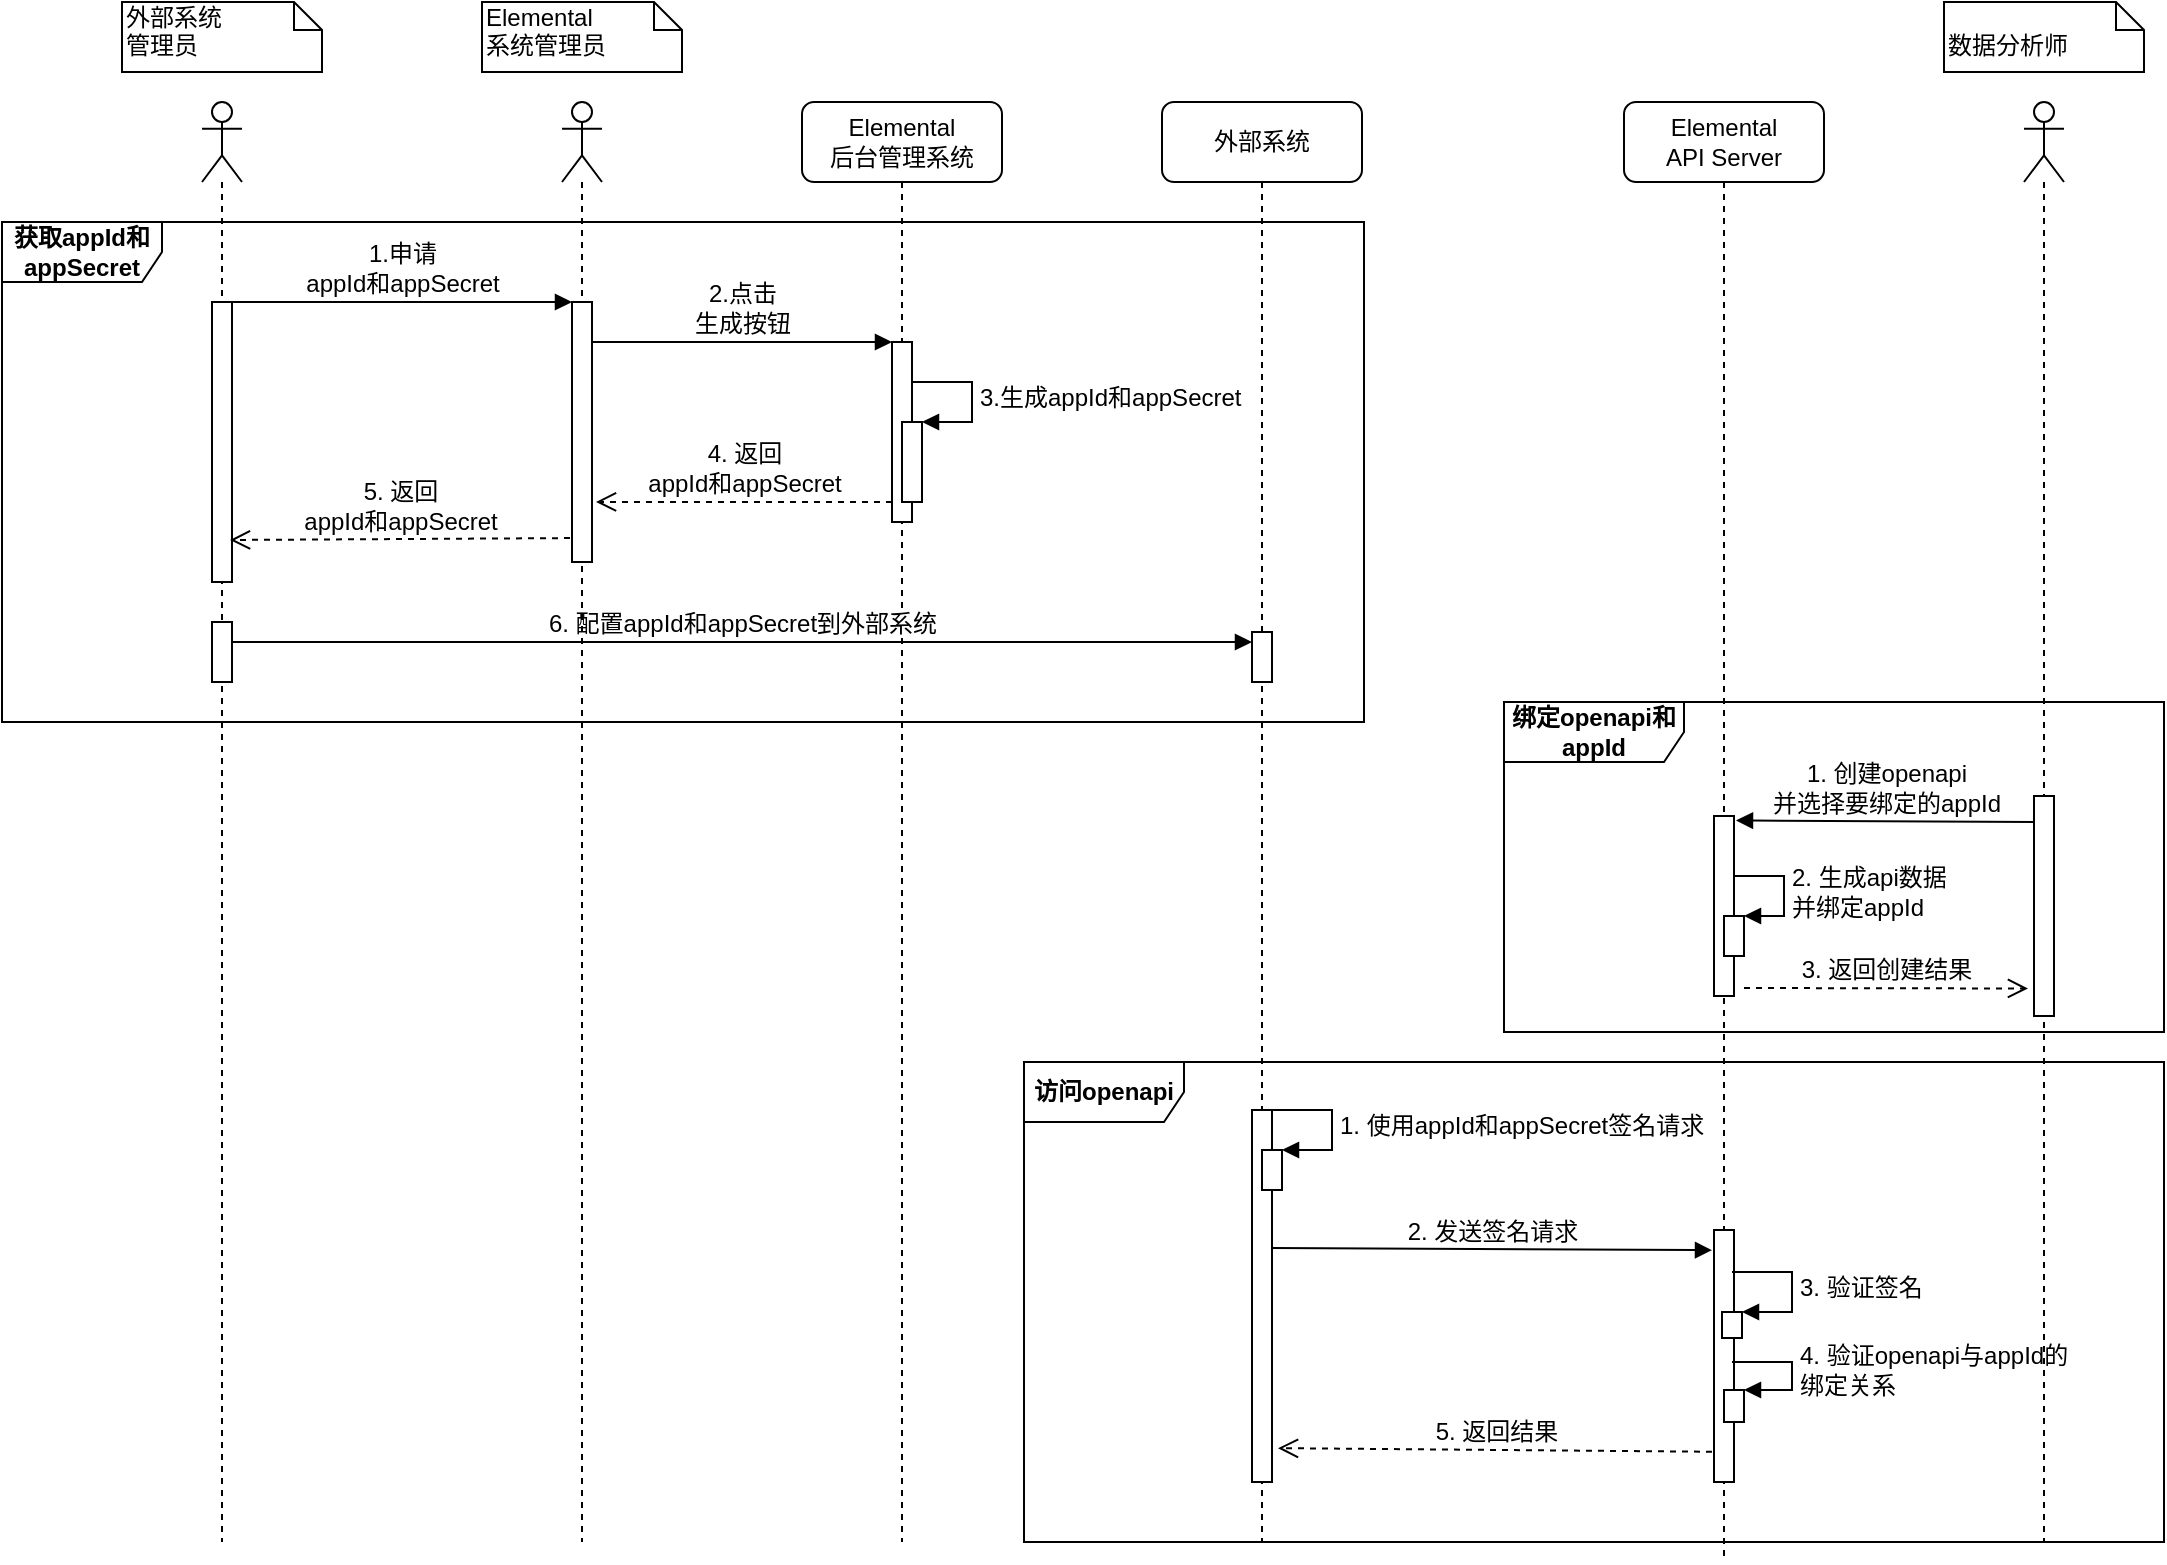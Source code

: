 <mxfile version="16.2.4" type="github">
  <diagram name="Page-1" id="13e1069c-82ec-6db2-03f1-153e76fe0fe0">
    <mxGraphModel dx="1426" dy="712" grid="1" gridSize="10" guides="1" tooltips="1" connect="1" arrows="1" fold="1" page="1" pageScale="1" pageWidth="1100" pageHeight="850" background="none" math="0" shadow="0">
      <root>
        <mxCell id="0" />
        <mxCell id="1" parent="0" />
        <mxCell id="xff1_yttpSl-KTZtrj1X-29" value="&lt;b&gt;访问openapi&lt;/b&gt;" style="shape=umlFrame;whiteSpace=wrap;html=1;width=80;height=30;" vertex="1" parent="1">
          <mxGeometry x="550" y="560" width="570" height="240" as="geometry" />
        </mxCell>
        <mxCell id="xff1_yttpSl-KTZtrj1X-27" value="&lt;b&gt;获取appId和appSecret&lt;/b&gt;" style="shape=umlFrame;whiteSpace=wrap;html=1;width=80;height=30;" vertex="1" parent="1">
          <mxGeometry x="39" y="140" width="681" height="250" as="geometry" />
        </mxCell>
        <mxCell id="7baba1c4bc27f4b0-3" value="&lt;font face=&quot;Helvetica&quot;&gt;&lt;span&gt;Elemental&lt;/span&gt;&lt;br&gt;&lt;span&gt;后台管理系统&lt;/span&gt;&lt;/font&gt;" style="shape=umlLifeline;perimeter=lifelinePerimeter;whiteSpace=wrap;html=1;container=1;collapsible=0;recursiveResize=0;outlineConnect=0;rounded=1;shadow=0;comic=0;labelBackgroundColor=none;strokeWidth=1;fontFamily=Verdana;fontSize=12;align=center;" parent="1" vertex="1">
          <mxGeometry x="439" y="80" width="100" height="720" as="geometry" />
        </mxCell>
        <mxCell id="7baba1c4bc27f4b0-13" value="" style="html=1;points=[];perimeter=orthogonalPerimeter;rounded=0;shadow=0;comic=0;labelBackgroundColor=none;strokeWidth=1;fontFamily=Verdana;fontSize=12;align=center;" parent="7baba1c4bc27f4b0-3" vertex="1">
          <mxGeometry x="45" y="120" width="10" height="90" as="geometry" />
        </mxCell>
        <mxCell id="xff1_yttpSl-KTZtrj1X-2" value="" style="html=1;points=[];perimeter=orthogonalPerimeter;" vertex="1" parent="7baba1c4bc27f4b0-3">
          <mxGeometry x="50" y="160" width="10" height="40" as="geometry" />
        </mxCell>
        <mxCell id="xff1_yttpSl-KTZtrj1X-3" value="&lt;font style=&quot;font-size: 12px&quot;&gt;3.生成appId和appSecret&lt;/font&gt;" style="edgeStyle=orthogonalEdgeStyle;html=1;align=left;spacingLeft=2;endArrow=block;rounded=0;entryX=1;entryY=0;" edge="1" target="xff1_yttpSl-KTZtrj1X-2" parent="7baba1c4bc27f4b0-3">
          <mxGeometry relative="1" as="geometry">
            <mxPoint x="55" y="140" as="sourcePoint" />
            <Array as="points">
              <mxPoint x="85" y="140" />
            </Array>
          </mxGeometry>
        </mxCell>
        <mxCell id="xff1_yttpSl-KTZtrj1X-11" value="&lt;font style=&quot;font-size: 12px&quot;&gt;4. 返回&lt;br&gt;appId和appSecret&lt;/font&gt;" style="html=1;verticalAlign=bottom;endArrow=open;dashed=1;endSize=8;rounded=0;entryX=1.2;entryY=0.769;entryDx=0;entryDy=0;entryPerimeter=0;" edge="1" parent="7baba1c4bc27f4b0-3" target="xff1_yttpSl-KTZtrj1X-10">
          <mxGeometry relative="1" as="geometry">
            <mxPoint x="45" y="200" as="sourcePoint" />
            <mxPoint x="-35" y="200" as="targetPoint" />
          </mxGeometry>
        </mxCell>
        <mxCell id="7baba1c4bc27f4b0-4" value="&lt;span&gt;&lt;font face=&quot;Helvetica&quot;&gt;外部系统&lt;/font&gt;&lt;/span&gt;" style="shape=umlLifeline;perimeter=lifelinePerimeter;whiteSpace=wrap;html=1;container=1;collapsible=0;recursiveResize=0;outlineConnect=0;rounded=1;shadow=0;comic=0;labelBackgroundColor=none;strokeWidth=1;fontFamily=Verdana;fontSize=12;align=center;" parent="1" vertex="1">
          <mxGeometry x="619" y="80" width="100" height="720" as="geometry" />
        </mxCell>
        <mxCell id="xff1_yttpSl-KTZtrj1X-19" value="" style="html=1;points=[];perimeter=orthogonalPerimeter;" vertex="1" parent="7baba1c4bc27f4b0-4">
          <mxGeometry x="45" y="265" width="10" height="25" as="geometry" />
        </mxCell>
        <mxCell id="xff1_yttpSl-KTZtrj1X-21" value="&lt;font style=&quot;font-size: 12px&quot;&gt;6. 配置appId和appSecret到外部系统&lt;/font&gt;" style="html=1;verticalAlign=bottom;endArrow=block;rounded=0;exitX=1;exitY=0.333;exitDx=0;exitDy=0;exitPerimeter=0;" edge="1" parent="7baba1c4bc27f4b0-4" source="xff1_yttpSl-KTZtrj1X-15">
          <mxGeometry width="80" relative="1" as="geometry">
            <mxPoint x="-450" y="270" as="sourcePoint" />
            <mxPoint x="45" y="270" as="targetPoint" />
          </mxGeometry>
        </mxCell>
        <mxCell id="7baba1c4bc27f4b0-5" value="&lt;font face=&quot;Helvetica&quot;&gt;&lt;span&gt;Elemental&lt;/span&gt;&lt;br&gt;&lt;span&gt;API Server&lt;/span&gt;&lt;/font&gt;" style="shape=umlLifeline;perimeter=lifelinePerimeter;whiteSpace=wrap;html=1;container=1;collapsible=0;recursiveResize=0;outlineConnect=0;rounded=1;shadow=0;comic=0;labelBackgroundColor=none;strokeWidth=1;fontFamily=Verdana;fontSize=12;align=center;" parent="1" vertex="1">
          <mxGeometry x="850" y="80" width="100" height="730" as="geometry" />
        </mxCell>
        <mxCell id="xff1_yttpSl-KTZtrj1X-22" value="" style="html=1;points=[];perimeter=orthogonalPerimeter;" vertex="1" parent="7baba1c4bc27f4b0-5">
          <mxGeometry x="45" y="564" width="10" height="126" as="geometry" />
        </mxCell>
        <mxCell id="xff1_yttpSl-KTZtrj1X-35" value="" style="html=1;points=[];perimeter=orthogonalPerimeter;fontFamily=Helvetica;fontSize=12;" vertex="1" parent="7baba1c4bc27f4b0-5">
          <mxGeometry x="45" y="357" width="10" height="90" as="geometry" />
        </mxCell>
        <mxCell id="xff1_yttpSl-KTZtrj1X-47" value="" style="html=1;points=[];perimeter=orthogonalPerimeter;fontFamily=Helvetica;fontSize=12;" vertex="1" parent="7baba1c4bc27f4b0-5">
          <mxGeometry x="50" y="644" width="10" height="16" as="geometry" />
        </mxCell>
        <mxCell id="xff1_yttpSl-KTZtrj1X-48" value="4. 验证openapi与appId的&lt;br&gt;绑定关系" style="edgeStyle=orthogonalEdgeStyle;html=1;align=left;spacingLeft=2;endArrow=block;rounded=0;entryX=1;entryY=0;fontFamily=Helvetica;fontSize=12;" edge="1" target="xff1_yttpSl-KTZtrj1X-47" parent="7baba1c4bc27f4b0-5">
          <mxGeometry relative="1" as="geometry">
            <mxPoint x="54" y="630" as="sourcePoint" />
            <Array as="points">
              <mxPoint x="84" y="630" />
            </Array>
          </mxGeometry>
        </mxCell>
        <mxCell id="xff1_yttpSl-KTZtrj1X-51" value="" style="html=1;points=[];perimeter=orthogonalPerimeter;fontFamily=Helvetica;fontSize=12;" vertex="1" parent="7baba1c4bc27f4b0-5">
          <mxGeometry x="50" y="407" width="10" height="20" as="geometry" />
        </mxCell>
        <mxCell id="xff1_yttpSl-KTZtrj1X-52" value="2. 生成api数据&lt;br&gt;并绑定appId" style="edgeStyle=orthogonalEdgeStyle;html=1;align=left;spacingLeft=2;endArrow=block;rounded=0;entryX=1;entryY=0;fontFamily=Helvetica;fontSize=12;" edge="1" target="xff1_yttpSl-KTZtrj1X-51" parent="7baba1c4bc27f4b0-5">
          <mxGeometry relative="1" as="geometry">
            <mxPoint x="55" y="387" as="sourcePoint" />
            <Array as="points">
              <mxPoint x="80" y="387" />
            </Array>
          </mxGeometry>
        </mxCell>
        <mxCell id="7baba1c4bc27f4b0-22" value="" style="html=1;points=[];perimeter=orthogonalPerimeter;rounded=0;shadow=0;comic=0;labelBackgroundColor=none;strokeWidth=1;fontFamily=Verdana;fontSize=12;align=center;" parent="1" vertex="1">
          <mxGeometry x="664" y="584" width="10" height="186" as="geometry" />
        </mxCell>
        <mxCell id="7baba1c4bc27f4b0-11" value="&lt;font face=&quot;Helvetica&quot;&gt;1.申请&lt;br&gt;appId和appSecret&lt;/font&gt;" style="html=1;verticalAlign=bottom;endArrow=block;entryX=0;entryY=0;labelBackgroundColor=none;fontFamily=Verdana;fontSize=12;edgeStyle=elbowEdgeStyle;elbow=vertical;" parent="1" edge="1">
          <mxGeometry relative="1" as="geometry">
            <mxPoint x="154" y="180" as="sourcePoint" />
            <mxPoint x="324" y="180" as="targetPoint" />
          </mxGeometry>
        </mxCell>
        <mxCell id="7baba1c4bc27f4b0-14" value="&lt;font face=&quot;Helvetica&quot;&gt;2.点击&lt;br&gt;生成按钮&lt;/font&gt;" style="html=1;verticalAlign=bottom;endArrow=block;entryX=0;entryY=0;labelBackgroundColor=none;fontFamily=Verdana;fontSize=12;edgeStyle=elbowEdgeStyle;elbow=vertical;" parent="1" target="7baba1c4bc27f4b0-13" edge="1">
          <mxGeometry relative="1" as="geometry">
            <mxPoint x="334" y="200" as="sourcePoint" />
          </mxGeometry>
        </mxCell>
        <mxCell id="7baba1c4bc27f4b0-40" value="&lt;span style=&quot;font-family: &amp;#34;helvetica&amp;#34; ; text-align: center&quot;&gt;外部系统&lt;br&gt;管理员&lt;/span&gt;" style="shape=note;whiteSpace=wrap;html=1;size=14;verticalAlign=top;align=left;spacingTop=-6;rounded=0;shadow=0;comic=0;labelBackgroundColor=none;strokeWidth=1;fontFamily=Verdana;fontSize=12" parent="1" vertex="1">
          <mxGeometry x="99" y="30" width="100" height="35" as="geometry" />
        </mxCell>
        <mxCell id="7baba1c4bc27f4b0-41" value="&lt;font face=&quot;Helvetica&quot;&gt;&lt;span style=&quot;text-align: center&quot;&gt;Elemental&lt;/span&gt;&lt;br style=&quot;text-align: center&quot;&gt;&lt;span style=&quot;text-align: center&quot;&gt;系统管理员&lt;/span&gt;&lt;/font&gt;" style="shape=note;whiteSpace=wrap;html=1;size=14;verticalAlign=top;align=left;spacingTop=-6;rounded=0;shadow=0;comic=0;labelBackgroundColor=none;strokeWidth=1;fontFamily=Verdana;fontSize=12" parent="1" vertex="1">
          <mxGeometry x="279" y="30" width="100" height="35" as="geometry" />
        </mxCell>
        <mxCell id="xff1_yttpSl-KTZtrj1X-7" value="" style="shape=umlLifeline;participant=umlActor;perimeter=lifelinePerimeter;whiteSpace=wrap;html=1;container=1;collapsible=0;recursiveResize=0;verticalAlign=top;spacingTop=36;outlineConnect=0;" vertex="1" parent="1">
          <mxGeometry x="139" y="80" width="20" height="720" as="geometry" />
        </mxCell>
        <mxCell id="xff1_yttpSl-KTZtrj1X-8" value="" style="html=1;points=[];perimeter=orthogonalPerimeter;" vertex="1" parent="xff1_yttpSl-KTZtrj1X-7">
          <mxGeometry x="5" y="100" width="10" height="140" as="geometry" />
        </mxCell>
        <mxCell id="xff1_yttpSl-KTZtrj1X-15" value="" style="html=1;points=[];perimeter=orthogonalPerimeter;" vertex="1" parent="xff1_yttpSl-KTZtrj1X-7">
          <mxGeometry x="5" y="260" width="10" height="30" as="geometry" />
        </mxCell>
        <mxCell id="xff1_yttpSl-KTZtrj1X-9" value="" style="shape=umlLifeline;participant=umlActor;perimeter=lifelinePerimeter;whiteSpace=wrap;html=1;container=1;collapsible=0;recursiveResize=0;verticalAlign=top;spacingTop=36;outlineConnect=0;" vertex="1" parent="1">
          <mxGeometry x="319" y="80" width="20" height="720" as="geometry" />
        </mxCell>
        <mxCell id="xff1_yttpSl-KTZtrj1X-10" value="" style="html=1;points=[];perimeter=orthogonalPerimeter;" vertex="1" parent="xff1_yttpSl-KTZtrj1X-9">
          <mxGeometry x="5" y="100" width="10" height="130" as="geometry" />
        </mxCell>
        <mxCell id="xff1_yttpSl-KTZtrj1X-12" value="&lt;font style=&quot;font-size: 12px&quot;&gt;5. 返回&lt;br&gt;appId和appSecret&lt;/font&gt;" style="html=1;verticalAlign=bottom;endArrow=open;dashed=1;endSize=8;rounded=0;entryX=0.9;entryY=0.85;entryDx=0;entryDy=0;entryPerimeter=0;exitX=-0.1;exitY=0.908;exitDx=0;exitDy=0;exitPerimeter=0;" edge="1" parent="1" source="xff1_yttpSl-KTZtrj1X-10" target="xff1_yttpSl-KTZtrj1X-8">
          <mxGeometry relative="1" as="geometry">
            <mxPoint x="319" y="299" as="sourcePoint" />
            <mxPoint x="239" y="300" as="targetPoint" />
          </mxGeometry>
        </mxCell>
        <mxCell id="xff1_yttpSl-KTZtrj1X-23" value="" style="html=1;points=[];perimeter=orthogonalPerimeter;" vertex="1" parent="1">
          <mxGeometry x="669" y="604" width="10" height="20" as="geometry" />
        </mxCell>
        <mxCell id="xff1_yttpSl-KTZtrj1X-24" value="&lt;font style=&quot;font-size: 12px&quot;&gt;1. 使用appId和appSecret签名请求&lt;/font&gt;" style="edgeStyle=orthogonalEdgeStyle;html=1;align=left;spacingLeft=2;endArrow=block;rounded=0;entryX=1;entryY=0;" edge="1" target="xff1_yttpSl-KTZtrj1X-23" parent="1">
          <mxGeometry relative="1" as="geometry">
            <mxPoint x="674" y="584" as="sourcePoint" />
            <Array as="points">
              <mxPoint x="704" y="584" />
            </Array>
          </mxGeometry>
        </mxCell>
        <mxCell id="xff1_yttpSl-KTZtrj1X-25" value="&lt;font style=&quot;font-size: 12px&quot;&gt;2. 发送签名请求&lt;/font&gt;" style="html=1;verticalAlign=bottom;endArrow=block;rounded=0;entryX=-0.1;entryY=0.08;entryDx=0;entryDy=0;entryPerimeter=0;" edge="1" parent="1" target="xff1_yttpSl-KTZtrj1X-22">
          <mxGeometry width="80" relative="1" as="geometry">
            <mxPoint x="674" y="653" as="sourcePoint" />
            <mxPoint x="869" y="648" as="targetPoint" />
          </mxGeometry>
        </mxCell>
        <mxCell id="xff1_yttpSl-KTZtrj1X-26" value="&lt;font style=&quot;font-size: 12px&quot;&gt;5. 返回结果&lt;/font&gt;" style="html=1;verticalAlign=bottom;endArrow=open;dashed=1;endSize=8;rounded=0;exitX=-0.1;exitY=0.88;exitDx=0;exitDy=0;exitPerimeter=0;entryX=1.3;entryY=0.909;entryDx=0;entryDy=0;entryPerimeter=0;" edge="1" parent="1" source="xff1_yttpSl-KTZtrj1X-22" target="7baba1c4bc27f4b0-22">
          <mxGeometry relative="1" as="geometry">
            <mxPoint x="874" y="678" as="sourcePoint" />
            <mxPoint x="680" y="755" as="targetPoint" />
          </mxGeometry>
        </mxCell>
        <mxCell id="xff1_yttpSl-KTZtrj1X-32" value="" style="shape=umlLifeline;participant=umlActor;perimeter=lifelinePerimeter;whiteSpace=wrap;html=1;container=1;collapsible=0;recursiveResize=0;verticalAlign=top;spacingTop=36;outlineConnect=0;fontFamily=Helvetica;fontSize=12;" vertex="1" parent="1">
          <mxGeometry x="1050" y="80" width="20" height="720" as="geometry" />
        </mxCell>
        <mxCell id="xff1_yttpSl-KTZtrj1X-34" value="" style="html=1;points=[];perimeter=orthogonalPerimeter;fontFamily=Helvetica;fontSize=12;" vertex="1" parent="xff1_yttpSl-KTZtrj1X-32">
          <mxGeometry x="5" y="347" width="10" height="110" as="geometry" />
        </mxCell>
        <mxCell id="xff1_yttpSl-KTZtrj1X-33" value="&lt;div style=&quot;text-align: center&quot;&gt;&lt;span&gt;&lt;font face=&quot;Helvetica&quot;&gt;&lt;br&gt;&lt;/font&gt;&lt;/span&gt;&lt;/div&gt;&lt;div style=&quot;text-align: center&quot;&gt;&lt;span&gt;&lt;font face=&quot;Helvetica&quot;&gt;数据分析师&lt;/font&gt;&lt;/span&gt;&lt;/div&gt;" style="shape=note;whiteSpace=wrap;html=1;size=14;verticalAlign=top;align=left;spacingTop=-6;rounded=0;shadow=0;comic=0;labelBackgroundColor=none;strokeWidth=1;fontFamily=Verdana;fontSize=12" vertex="1" parent="1">
          <mxGeometry x="1010" y="30" width="100" height="35" as="geometry" />
        </mxCell>
        <mxCell id="xff1_yttpSl-KTZtrj1X-37" value="1. 创建openapi&lt;br&gt;并选择要绑定的appId" style="html=1;verticalAlign=bottom;endArrow=block;rounded=0;fontFamily=Helvetica;fontSize=12;entryX=1.1;entryY=0.025;entryDx=0;entryDy=0;entryPerimeter=0;exitX=0;exitY=0.118;exitDx=0;exitDy=0;exitPerimeter=0;" edge="1" parent="1" source="xff1_yttpSl-KTZtrj1X-34" target="xff1_yttpSl-KTZtrj1X-35">
          <mxGeometry width="80" relative="1" as="geometry">
            <mxPoint x="1050" y="439" as="sourcePoint" />
            <mxPoint x="900" y="467" as="targetPoint" />
          </mxGeometry>
        </mxCell>
        <mxCell id="xff1_yttpSl-KTZtrj1X-40" value="3. 返回创建结果" style="html=1;verticalAlign=bottom;endArrow=open;dashed=1;endSize=8;rounded=0;fontFamily=Helvetica;fontSize=12;entryX=-0.3;entryY=0.875;entryDx=0;entryDy=0;entryPerimeter=0;" edge="1" parent="1" target="xff1_yttpSl-KTZtrj1X-34">
          <mxGeometry relative="1" as="geometry">
            <mxPoint x="910" y="523" as="sourcePoint" />
            <mxPoint x="1000" y="497" as="targetPoint" />
            <Array as="points" />
          </mxGeometry>
        </mxCell>
        <mxCell id="xff1_yttpSl-KTZtrj1X-45" value="" style="html=1;points=[];perimeter=orthogonalPerimeter;fontFamily=Helvetica;fontSize=12;" vertex="1" parent="1">
          <mxGeometry x="899" y="685" width="10" height="13" as="geometry" />
        </mxCell>
        <mxCell id="xff1_yttpSl-KTZtrj1X-46" value="3. 验证签名" style="edgeStyle=orthogonalEdgeStyle;html=1;align=left;spacingLeft=2;endArrow=block;rounded=0;entryX=1;entryY=0;fontFamily=Helvetica;fontSize=12;" edge="1" target="xff1_yttpSl-KTZtrj1X-45" parent="1">
          <mxGeometry relative="1" as="geometry">
            <mxPoint x="904" y="665" as="sourcePoint" />
            <Array as="points">
              <mxPoint x="934" y="665" />
            </Array>
          </mxGeometry>
        </mxCell>
        <mxCell id="xff1_yttpSl-KTZtrj1X-53" value="&lt;b&gt;绑定openapi和appId&lt;/b&gt;" style="shape=umlFrame;whiteSpace=wrap;html=1;fontFamily=Helvetica;fontSize=12;width=90;height=30;" vertex="1" parent="1">
          <mxGeometry x="790" y="380" width="330" height="165" as="geometry" />
        </mxCell>
      </root>
    </mxGraphModel>
  </diagram>
</mxfile>
